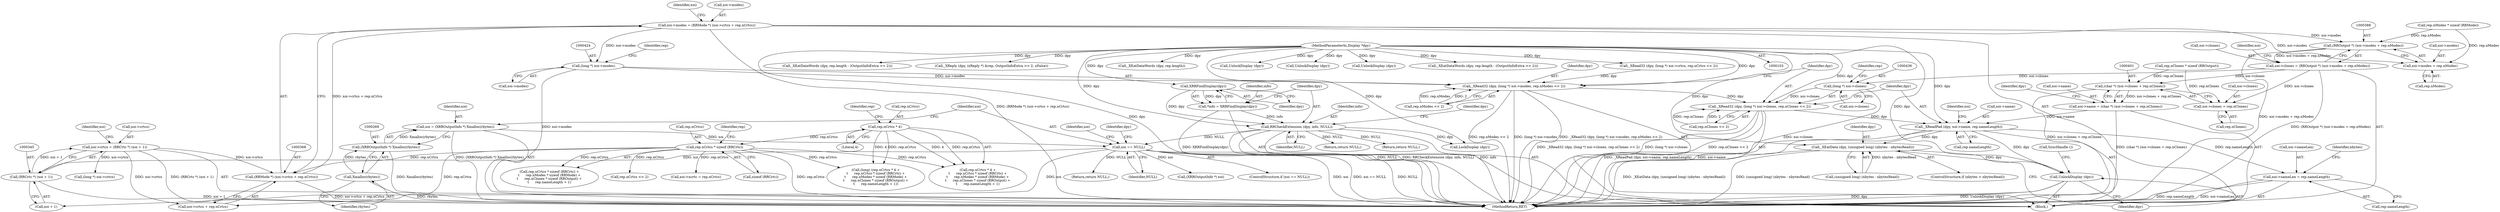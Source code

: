 digraph "0_libXrandr_a0df3e1c7728205e5c7650b2e6dce684139254a6_0@integer" {
"1000363" [label="(Call,xoi->modes = (RRMode *) (xoi->crtcs + rep.nCrtcs))"];
"1000367" [label="(Call,(RRMode *) (xoi->crtcs + rep.nCrtcs))"];
"1000340" [label="(Call,xoi->crtcs = (RRCrtc *) (xoi + 1))"];
"1000344" [label="(Call,(RRCrtc *) (xoi + 1))"];
"1000273" [label="(Call,xoi == NULL)"];
"1000266" [label="(Call,xoi = (XRROutputInfo *) Xmalloc(rbytes))"];
"1000268" [label="(Call,(XRROutputInfo *) Xmalloc(rbytes))"];
"1000270" [label="(Call,Xmalloc(rbytes))"];
"1000119" [label="(Call,RRCheckExtension (dpy, info, NULL))"];
"1000111" [label="(Call,XRRFindDisplay(dpy))"];
"1000104" [label="(MethodParameterIn,Display *dpy)"];
"1000109" [label="(Call,*info = XRRFindDisplay(dpy))"];
"1000241" [label="(Call,rep.nCrtcs * sizeof (RRCrtc))"];
"1000235" [label="(Call,rep.nCrtcs * 4)"];
"1000387" [label="(Call,(RROutput *) (xoi->modes + rep.nModes))"];
"1000383" [label="(Call,xoi->clones = (RROutput *) (xoi->modes + rep.nModes))"];
"1000400" [label="(Call,(char *) (xoi->clones + rep.nClones))"];
"1000396" [label="(Call,xoi->name = (char *) (xoi->clones + rep.nClones))"];
"1000445" [label="(Call,_XReadPad (dpy, xoi->name, rep.nameLength))"];
"1000462" [label="(Call,xoi->nameLen = rep.nameLength)"];
"1000473" [label="(Call,_XEatData (dpy, (unsigned long) (nbytes - nbytesRead)))"];
"1000480" [label="(Call,UnlockDisplay (dpy))"];
"1000402" [label="(Call,xoi->clones + rep.nClones)"];
"1000435" [label="(Call,(long *) xoi->clones)"];
"1000433" [label="(Call,_XRead32 (dpy, (long *) xoi->clones, rep.nClones << 2))"];
"1000389" [label="(Call,xoi->modes + rep.nModes)"];
"1000423" [label="(Call,(long *) xoi->modes)"];
"1000421" [label="(Call,_XRead32 (dpy, (long *) xoi->modes, rep.nModes << 2))"];
"1000242" [label="(Call,rep.nCrtcs)"];
"1000445" [label="(Call,_XReadPad (dpy, xoi->name, rep.nameLength))"];
"1000243" [label="(Identifier,rep)"];
"1000462" [label="(Call,xoi->nameLen = rep.nameLength)"];
"1000273" [label="(Call,xoi == NULL)"];
"1000232" [label="(Call,(long) (rep.nCrtcs * 4 +\n\t      rep.nCrtcs * sizeof (RRCrtc) +\n\t      rep.nModes * sizeof (RRMode) +\n\t      rep.nClones * sizeof (RROutput) +\n\t      rep.nameLength + 1))"];
"1000422" [label="(Identifier,dpy)"];
"1000270" [label="(Call,Xmalloc(rbytes))"];
"1000487" [label="(MethodReturn,RET)"];
"1000277" [label="(Call,_XEatDataWords (dpy, rep.length - (OutputInfoExtra >> 2)))"];
"1000156" [label="(Call,_XReply (dpy, (xReply *) &rep, OutputInfoExtra >> 2, xFalse))"];
"1000271" [label="(Identifier,rbytes)"];
"1000390" [label="(Call,xoi->modes)"];
"1000346" [label="(Call,xoi + 1)"];
"1000124" [label="(Identifier,dpy)"];
"1000217" [label="(Return,return NULL;)"];
"1000410" [label="(Identifier,dpy)"];
"1000240" [label="(Call,rep.nCrtcs * sizeof (RRCrtc) +\n\t      rep.nModes * sizeof (RRMode) +\n\t      rep.nClones * sizeof (RROutput) +\n\t      rep.nameLength + 1)"];
"1000402" [label="(Call,xoi->clones + rep.nClones)"];
"1000344" [label="(Call,(RRCrtc *) (xoi + 1))"];
"1000275" [label="(Identifier,NULL)"];
"1000241" [label="(Call,rep.nCrtcs * sizeof (RRCrtc))"];
"1000463" [label="(Call,xoi->nameLen)"];
"1000170" [label="(Return,return NULL;)"];
"1000447" [label="(Call,xoi->name)"];
"1000209" [label="(Call,_XEatDataWords (dpy, rep.length))"];
"1000234" [label="(Call,rep.nCrtcs * 4 +\n\t      rep.nCrtcs * sizeof (RRCrtc) +\n\t      rep.nModes * sizeof (RRMode) +\n\t      rep.nClones * sizeof (RROutput) +\n\t      rep.nameLength + 1)"];
"1000484" [label="(Call,(XRROutputInfo *) xoi)"];
"1000236" [label="(Call,rep.nCrtcs)"];
"1000123" [label="(Call,LockDisplay (dpy))"];
"1000456" [label="(Identifier,xoi)"];
"1000473" [label="(Call,_XEatData (dpy, (unsigned long) (nbytes - nbytesRead)))"];
"1000367" [label="(Call,(RRMode *) (xoi->crtcs + rep.nCrtcs))"];
"1000446" [label="(Identifier,dpy)"];
"1000398" [label="(Identifier,xoi)"];
"1000167" [label="(Call,UnlockDisplay (dpy))"];
"1000248" [label="(Call,rep.nModes * sizeof (RRMode))"];
"1000109" [label="(Call,*info = XRRFindDisplay(dpy))"];
"1000340" [label="(Call,xoi->crtcs = (RRCrtc *) (xoi + 1))"];
"1000120" [label="(Identifier,dpy)"];
"1000406" [label="(Call,rep.nClones)"];
"1000119" [label="(Call,RRCheckExtension (dpy, info, NULL))"];
"1000245" [label="(Call,sizeof (RRCrtc))"];
"1000341" [label="(Call,xoi->crtcs)"];
"1000433" [label="(Call,_XRead32 (dpy, (long *) xoi->clones, rep.nClones << 2))"];
"1000423" [label="(Call,(long *) xoi->modes)"];
"1000428" [label="(Call,rep.nModes << 2)"];
"1000400" [label="(Call,(char *) (xoi->clones + rep.nClones))"];
"1000272" [label="(ControlStructure,if (xoi == NULL))"];
"1000383" [label="(Call,xoi->clones = (RROutput *) (xoi->modes + rep.nModes))"];
"1000378" [label="(Identifier,xoi)"];
"1000351" [label="(Identifier,xoi)"];
"1000425" [label="(Call,xoi->modes)"];
"1000387" [label="(Call,(RROutput *) (xoi->modes + rep.nModes))"];
"1000482" [label="(Call,SyncHandle ())"];
"1000250" [label="(Identifier,rep)"];
"1000437" [label="(Call,xoi->clones)"];
"1000475" [label="(Call,(unsigned long) (nbytes - nbytesRead))"];
"1000122" [label="(Identifier,NULL)"];
"1000104" [label="(MethodParameterIn,Display *dpy)"];
"1000111" [label="(Call,XRRFindDisplay(dpy))"];
"1000110" [label="(Identifier,info)"];
"1000480" [label="(Call,UnlockDisplay (dpy))"];
"1000474" [label="(Identifier,dpy)"];
"1000289" [label="(Return,return NULL;)"];
"1000409" [label="(Call,_XRead32 (dpy, (long *) xoi->crtcs, rep.nCrtcs << 2))"];
"1000393" [label="(Call,rep.nModes)"];
"1000107" [label="(Block,)"];
"1000421" [label="(Call,_XRead32 (dpy, (long *) xoi->modes, rep.nModes << 2))"];
"1000268" [label="(Call,(XRROutputInfo *) Xmalloc(rbytes))"];
"1000274" [label="(Identifier,xoi)"];
"1000403" [label="(Call,xoi->clones)"];
"1000389" [label="(Call,xoi->modes + rep.nModes)"];
"1000121" [label="(Identifier,info)"];
"1000384" [label="(Call,xoi->clones)"];
"1000364" [label="(Call,xoi->modes)"];
"1000369" [label="(Call,xoi->crtcs + rep.nCrtcs)"];
"1000278" [label="(Identifier,dpy)"];
"1000481" [label="(Identifier,dpy)"];
"1000267" [label="(Identifier,xoi)"];
"1000411" [label="(Call,(long *) xoi->crtcs)"];
"1000416" [label="(Call,rep.nCrtcs << 2)"];
"1000286" [label="(Call,UnlockDisplay (dpy))"];
"1000466" [label="(Call,rep.nameLength)"];
"1000471" [label="(Identifier,nbytes)"];
"1000214" [label="(Call,UnlockDisplay (dpy))"];
"1000396" [label="(Call,xoi->name = (char *) (xoi->clones + rep.nClones))"];
"1000266" [label="(Call,xoi = (XRROutputInfo *) Xmalloc(rbytes))"];
"1000293" [label="(Identifier,xoi)"];
"1000112" [label="(Identifier,dpy)"];
"1000255" [label="(Call,rep.nClones * sizeof (RROutput))"];
"1000235" [label="(Call,rep.nCrtcs * 4)"];
"1000397" [label="(Call,xoi->name)"];
"1000434" [label="(Identifier,dpy)"];
"1000450" [label="(Call,rep.nameLength)"];
"1000430" [label="(Identifier,rep)"];
"1000469" [label="(ControlStructure,if (nbytes > nbytesRead))"];
"1000440" [label="(Call,rep.nClones << 2)"];
"1000333" [label="(Call,xoi->ncrtc = rep.nCrtcs)"];
"1000442" [label="(Identifier,rep)"];
"1000199" [label="(Call,_XEatDataWords (dpy, rep.length - (OutputInfoExtra >> 2)))"];
"1000363" [label="(Call,xoi->modes = (RRMode *) (xoi->crtcs + rep.nCrtcs))"];
"1000435" [label="(Call,(long *) xoi->clones)"];
"1000239" [label="(Literal,4)"];
"1000363" -> "1000107"  [label="AST: "];
"1000363" -> "1000367"  [label="CFG: "];
"1000364" -> "1000363"  [label="AST: "];
"1000367" -> "1000363"  [label="AST: "];
"1000378" -> "1000363"  [label="CFG: "];
"1000363" -> "1000487"  [label="DDG: (RRMode *) (xoi->crtcs + rep.nCrtcs)"];
"1000367" -> "1000363"  [label="DDG: xoi->crtcs + rep.nCrtcs"];
"1000363" -> "1000387"  [label="DDG: xoi->modes"];
"1000363" -> "1000389"  [label="DDG: xoi->modes"];
"1000363" -> "1000423"  [label="DDG: xoi->modes"];
"1000367" -> "1000369"  [label="CFG: "];
"1000368" -> "1000367"  [label="AST: "];
"1000369" -> "1000367"  [label="AST: "];
"1000367" -> "1000487"  [label="DDG: xoi->crtcs + rep.nCrtcs"];
"1000340" -> "1000367"  [label="DDG: xoi->crtcs"];
"1000241" -> "1000367"  [label="DDG: rep.nCrtcs"];
"1000340" -> "1000107"  [label="AST: "];
"1000340" -> "1000344"  [label="CFG: "];
"1000341" -> "1000340"  [label="AST: "];
"1000344" -> "1000340"  [label="AST: "];
"1000351" -> "1000340"  [label="CFG: "];
"1000340" -> "1000487"  [label="DDG: (RRCrtc *) (xoi + 1)"];
"1000344" -> "1000340"  [label="DDG: xoi + 1"];
"1000340" -> "1000369"  [label="DDG: xoi->crtcs"];
"1000340" -> "1000411"  [label="DDG: xoi->crtcs"];
"1000344" -> "1000346"  [label="CFG: "];
"1000345" -> "1000344"  [label="AST: "];
"1000346" -> "1000344"  [label="AST: "];
"1000344" -> "1000487"  [label="DDG: xoi + 1"];
"1000273" -> "1000344"  [label="DDG: xoi"];
"1000273" -> "1000272"  [label="AST: "];
"1000273" -> "1000275"  [label="CFG: "];
"1000274" -> "1000273"  [label="AST: "];
"1000275" -> "1000273"  [label="AST: "];
"1000278" -> "1000273"  [label="CFG: "];
"1000293" -> "1000273"  [label="CFG: "];
"1000273" -> "1000487"  [label="DDG: NULL"];
"1000273" -> "1000487"  [label="DDG: xoi"];
"1000273" -> "1000487"  [label="DDG: xoi == NULL"];
"1000266" -> "1000273"  [label="DDG: xoi"];
"1000119" -> "1000273"  [label="DDG: NULL"];
"1000273" -> "1000289"  [label="DDG: NULL"];
"1000273" -> "1000346"  [label="DDG: xoi"];
"1000273" -> "1000484"  [label="DDG: xoi"];
"1000266" -> "1000107"  [label="AST: "];
"1000266" -> "1000268"  [label="CFG: "];
"1000267" -> "1000266"  [label="AST: "];
"1000268" -> "1000266"  [label="AST: "];
"1000274" -> "1000266"  [label="CFG: "];
"1000266" -> "1000487"  [label="DDG: (XRROutputInfo *) Xmalloc(rbytes)"];
"1000268" -> "1000266"  [label="DDG: Xmalloc(rbytes)"];
"1000268" -> "1000270"  [label="CFG: "];
"1000269" -> "1000268"  [label="AST: "];
"1000270" -> "1000268"  [label="AST: "];
"1000268" -> "1000487"  [label="DDG: Xmalloc(rbytes)"];
"1000270" -> "1000268"  [label="DDG: rbytes"];
"1000270" -> "1000271"  [label="CFG: "];
"1000271" -> "1000270"  [label="AST: "];
"1000270" -> "1000487"  [label="DDG: rbytes"];
"1000119" -> "1000107"  [label="AST: "];
"1000119" -> "1000122"  [label="CFG: "];
"1000120" -> "1000119"  [label="AST: "];
"1000121" -> "1000119"  [label="AST: "];
"1000122" -> "1000119"  [label="AST: "];
"1000124" -> "1000119"  [label="CFG: "];
"1000119" -> "1000487"  [label="DDG: info"];
"1000119" -> "1000487"  [label="DDG: NULL"];
"1000119" -> "1000487"  [label="DDG: RRCheckExtension (dpy, info, NULL)"];
"1000111" -> "1000119"  [label="DDG: dpy"];
"1000104" -> "1000119"  [label="DDG: dpy"];
"1000109" -> "1000119"  [label="DDG: info"];
"1000119" -> "1000123"  [label="DDG: dpy"];
"1000119" -> "1000170"  [label="DDG: NULL"];
"1000119" -> "1000217"  [label="DDG: NULL"];
"1000111" -> "1000109"  [label="AST: "];
"1000111" -> "1000112"  [label="CFG: "];
"1000112" -> "1000111"  [label="AST: "];
"1000109" -> "1000111"  [label="CFG: "];
"1000111" -> "1000109"  [label="DDG: dpy"];
"1000104" -> "1000111"  [label="DDG: dpy"];
"1000104" -> "1000103"  [label="AST: "];
"1000104" -> "1000487"  [label="DDG: dpy"];
"1000104" -> "1000123"  [label="DDG: dpy"];
"1000104" -> "1000156"  [label="DDG: dpy"];
"1000104" -> "1000167"  [label="DDG: dpy"];
"1000104" -> "1000199"  [label="DDG: dpy"];
"1000104" -> "1000209"  [label="DDG: dpy"];
"1000104" -> "1000214"  [label="DDG: dpy"];
"1000104" -> "1000277"  [label="DDG: dpy"];
"1000104" -> "1000286"  [label="DDG: dpy"];
"1000104" -> "1000409"  [label="DDG: dpy"];
"1000104" -> "1000421"  [label="DDG: dpy"];
"1000104" -> "1000433"  [label="DDG: dpy"];
"1000104" -> "1000445"  [label="DDG: dpy"];
"1000104" -> "1000473"  [label="DDG: dpy"];
"1000104" -> "1000480"  [label="DDG: dpy"];
"1000109" -> "1000107"  [label="AST: "];
"1000110" -> "1000109"  [label="AST: "];
"1000120" -> "1000109"  [label="CFG: "];
"1000109" -> "1000487"  [label="DDG: XRRFindDisplay(dpy)"];
"1000241" -> "1000240"  [label="AST: "];
"1000241" -> "1000245"  [label="CFG: "];
"1000242" -> "1000241"  [label="AST: "];
"1000245" -> "1000241"  [label="AST: "];
"1000250" -> "1000241"  [label="CFG: "];
"1000241" -> "1000487"  [label="DDG: rep.nCrtcs"];
"1000241" -> "1000232"  [label="DDG: rep.nCrtcs"];
"1000241" -> "1000234"  [label="DDG: rep.nCrtcs"];
"1000241" -> "1000240"  [label="DDG: rep.nCrtcs"];
"1000235" -> "1000241"  [label="DDG: rep.nCrtcs"];
"1000241" -> "1000333"  [label="DDG: rep.nCrtcs"];
"1000241" -> "1000369"  [label="DDG: rep.nCrtcs"];
"1000241" -> "1000416"  [label="DDG: rep.nCrtcs"];
"1000235" -> "1000234"  [label="AST: "];
"1000235" -> "1000239"  [label="CFG: "];
"1000236" -> "1000235"  [label="AST: "];
"1000239" -> "1000235"  [label="AST: "];
"1000243" -> "1000235"  [label="CFG: "];
"1000235" -> "1000232"  [label="DDG: rep.nCrtcs"];
"1000235" -> "1000232"  [label="DDG: 4"];
"1000235" -> "1000234"  [label="DDG: rep.nCrtcs"];
"1000235" -> "1000234"  [label="DDG: 4"];
"1000387" -> "1000383"  [label="AST: "];
"1000387" -> "1000389"  [label="CFG: "];
"1000388" -> "1000387"  [label="AST: "];
"1000389" -> "1000387"  [label="AST: "];
"1000383" -> "1000387"  [label="CFG: "];
"1000387" -> "1000487"  [label="DDG: xoi->modes + rep.nModes"];
"1000387" -> "1000383"  [label="DDG: xoi->modes + rep.nModes"];
"1000248" -> "1000387"  [label="DDG: rep.nModes"];
"1000383" -> "1000107"  [label="AST: "];
"1000384" -> "1000383"  [label="AST: "];
"1000398" -> "1000383"  [label="CFG: "];
"1000383" -> "1000487"  [label="DDG: (RROutput *) (xoi->modes + rep.nModes)"];
"1000383" -> "1000400"  [label="DDG: xoi->clones"];
"1000383" -> "1000402"  [label="DDG: xoi->clones"];
"1000383" -> "1000435"  [label="DDG: xoi->clones"];
"1000400" -> "1000396"  [label="AST: "];
"1000400" -> "1000402"  [label="CFG: "];
"1000401" -> "1000400"  [label="AST: "];
"1000402" -> "1000400"  [label="AST: "];
"1000396" -> "1000400"  [label="CFG: "];
"1000400" -> "1000487"  [label="DDG: xoi->clones + rep.nClones"];
"1000400" -> "1000396"  [label="DDG: xoi->clones + rep.nClones"];
"1000255" -> "1000400"  [label="DDG: rep.nClones"];
"1000396" -> "1000107"  [label="AST: "];
"1000397" -> "1000396"  [label="AST: "];
"1000410" -> "1000396"  [label="CFG: "];
"1000396" -> "1000487"  [label="DDG: (char *) (xoi->clones + rep.nClones)"];
"1000396" -> "1000445"  [label="DDG: xoi->name"];
"1000445" -> "1000107"  [label="AST: "];
"1000445" -> "1000450"  [label="CFG: "];
"1000446" -> "1000445"  [label="AST: "];
"1000447" -> "1000445"  [label="AST: "];
"1000450" -> "1000445"  [label="AST: "];
"1000456" -> "1000445"  [label="CFG: "];
"1000445" -> "1000487"  [label="DDG: xoi->name"];
"1000445" -> "1000487"  [label="DDG: _XReadPad (dpy, xoi->name, rep.nameLength)"];
"1000433" -> "1000445"  [label="DDG: dpy"];
"1000445" -> "1000462"  [label="DDG: rep.nameLength"];
"1000445" -> "1000473"  [label="DDG: dpy"];
"1000445" -> "1000480"  [label="DDG: dpy"];
"1000462" -> "1000107"  [label="AST: "];
"1000462" -> "1000466"  [label="CFG: "];
"1000463" -> "1000462"  [label="AST: "];
"1000466" -> "1000462"  [label="AST: "];
"1000471" -> "1000462"  [label="CFG: "];
"1000462" -> "1000487"  [label="DDG: xoi->nameLen"];
"1000462" -> "1000487"  [label="DDG: rep.nameLength"];
"1000473" -> "1000469"  [label="AST: "];
"1000473" -> "1000475"  [label="CFG: "];
"1000474" -> "1000473"  [label="AST: "];
"1000475" -> "1000473"  [label="AST: "];
"1000481" -> "1000473"  [label="CFG: "];
"1000473" -> "1000487"  [label="DDG: (unsigned long) (nbytes - nbytesRead)"];
"1000473" -> "1000487"  [label="DDG: _XEatData (dpy, (unsigned long) (nbytes - nbytesRead))"];
"1000475" -> "1000473"  [label="DDG: nbytes - nbytesRead"];
"1000473" -> "1000480"  [label="DDG: dpy"];
"1000480" -> "1000107"  [label="AST: "];
"1000480" -> "1000481"  [label="CFG: "];
"1000481" -> "1000480"  [label="AST: "];
"1000482" -> "1000480"  [label="CFG: "];
"1000480" -> "1000487"  [label="DDG: UnlockDisplay (dpy)"];
"1000480" -> "1000487"  [label="DDG: dpy"];
"1000402" -> "1000406"  [label="CFG: "];
"1000403" -> "1000402"  [label="AST: "];
"1000406" -> "1000402"  [label="AST: "];
"1000255" -> "1000402"  [label="DDG: rep.nClones"];
"1000435" -> "1000433"  [label="AST: "];
"1000435" -> "1000437"  [label="CFG: "];
"1000436" -> "1000435"  [label="AST: "];
"1000437" -> "1000435"  [label="AST: "];
"1000442" -> "1000435"  [label="CFG: "];
"1000435" -> "1000487"  [label="DDG: xoi->clones"];
"1000435" -> "1000433"  [label="DDG: xoi->clones"];
"1000433" -> "1000107"  [label="AST: "];
"1000433" -> "1000440"  [label="CFG: "];
"1000434" -> "1000433"  [label="AST: "];
"1000440" -> "1000433"  [label="AST: "];
"1000446" -> "1000433"  [label="CFG: "];
"1000433" -> "1000487"  [label="DDG: rep.nClones << 2"];
"1000433" -> "1000487"  [label="DDG: _XRead32 (dpy, (long *) xoi->clones, rep.nClones << 2)"];
"1000433" -> "1000487"  [label="DDG: (long *) xoi->clones"];
"1000421" -> "1000433"  [label="DDG: dpy"];
"1000440" -> "1000433"  [label="DDG: rep.nClones"];
"1000440" -> "1000433"  [label="DDG: 2"];
"1000389" -> "1000393"  [label="CFG: "];
"1000390" -> "1000389"  [label="AST: "];
"1000393" -> "1000389"  [label="AST: "];
"1000248" -> "1000389"  [label="DDG: rep.nModes"];
"1000423" -> "1000421"  [label="AST: "];
"1000423" -> "1000425"  [label="CFG: "];
"1000424" -> "1000423"  [label="AST: "];
"1000425" -> "1000423"  [label="AST: "];
"1000430" -> "1000423"  [label="CFG: "];
"1000423" -> "1000487"  [label="DDG: xoi->modes"];
"1000423" -> "1000421"  [label="DDG: xoi->modes"];
"1000421" -> "1000107"  [label="AST: "];
"1000421" -> "1000428"  [label="CFG: "];
"1000422" -> "1000421"  [label="AST: "];
"1000428" -> "1000421"  [label="AST: "];
"1000434" -> "1000421"  [label="CFG: "];
"1000421" -> "1000487"  [label="DDG: rep.nModes << 2"];
"1000421" -> "1000487"  [label="DDG: (long *) xoi->modes"];
"1000421" -> "1000487"  [label="DDG: _XRead32 (dpy, (long *) xoi->modes, rep.nModes << 2)"];
"1000409" -> "1000421"  [label="DDG: dpy"];
"1000428" -> "1000421"  [label="DDG: rep.nModes"];
"1000428" -> "1000421"  [label="DDG: 2"];
}
